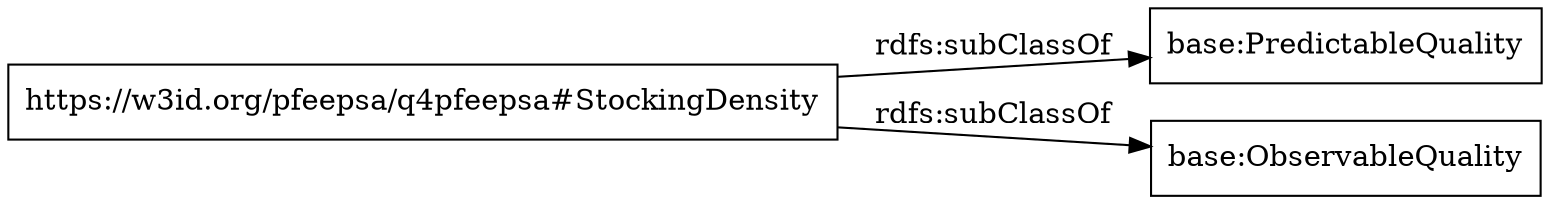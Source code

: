 digraph ar2dtool_diagram { 
rankdir=LR;
size="1000"
node [shape = rectangle, color="black"]; "https://w3id.org/pfeepsa/q4pfeepsa#StockingDensity" ; /*classes style*/
	"https://w3id.org/pfeepsa/q4pfeepsa#StockingDensity" -> "base:PredictableQuality" [ label = "rdfs:subClassOf" ];
	"https://w3id.org/pfeepsa/q4pfeepsa#StockingDensity" -> "base:ObservableQuality" [ label = "rdfs:subClassOf" ];

}
